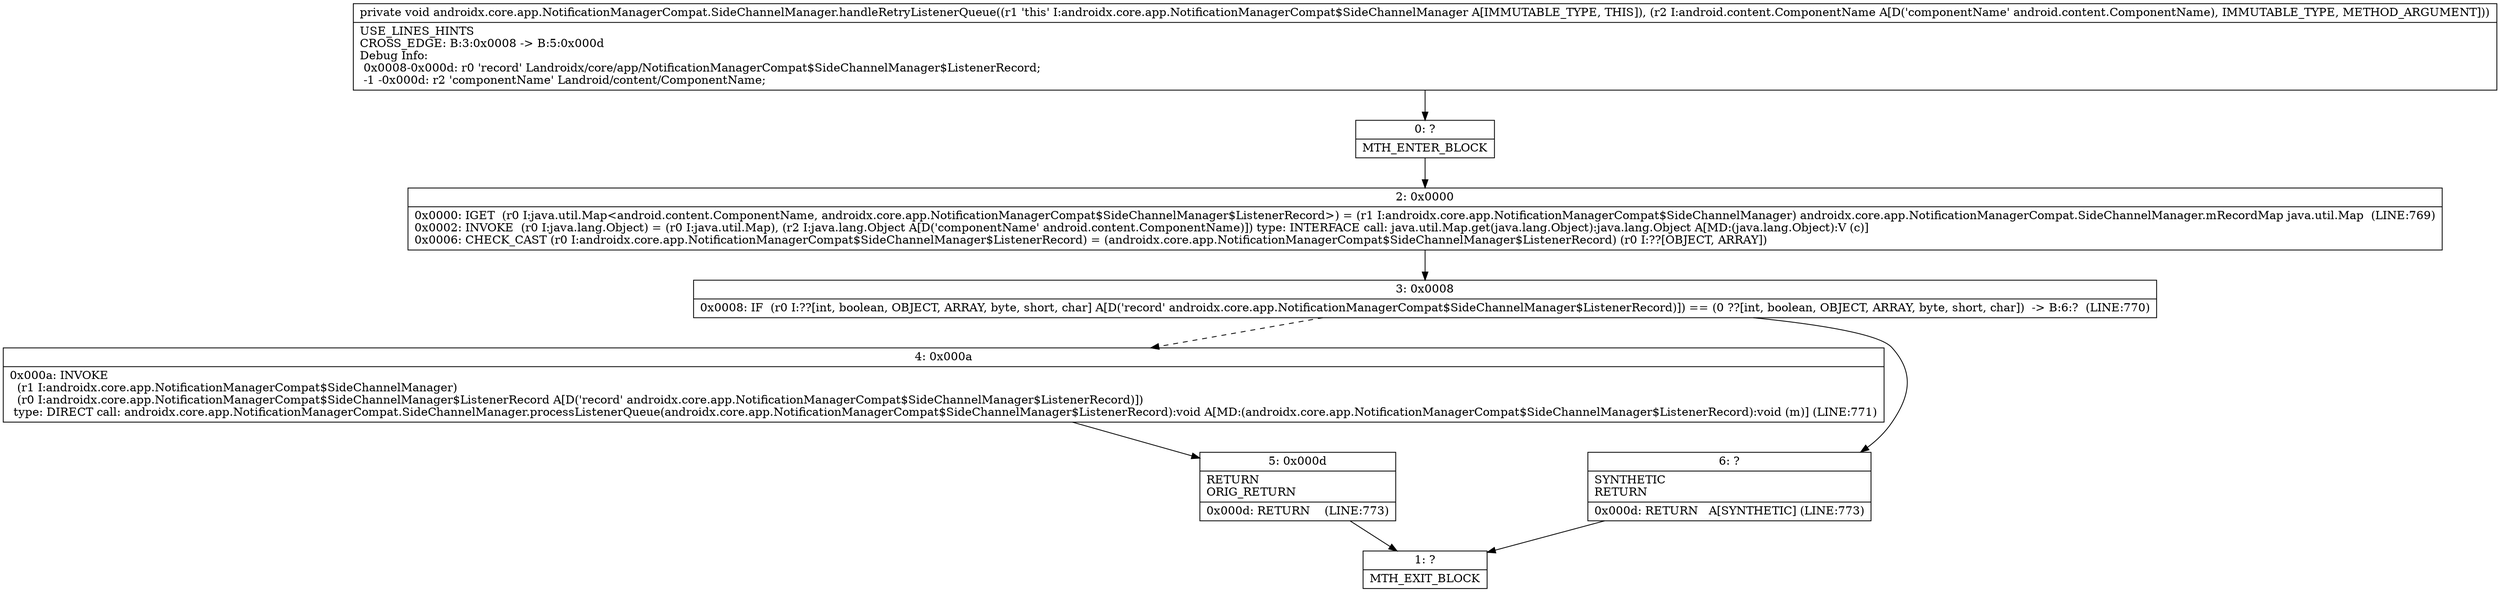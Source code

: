 digraph "CFG forandroidx.core.app.NotificationManagerCompat.SideChannelManager.handleRetryListenerQueue(Landroid\/content\/ComponentName;)V" {
Node_0 [shape=record,label="{0\:\ ?|MTH_ENTER_BLOCK\l}"];
Node_2 [shape=record,label="{2\:\ 0x0000|0x0000: IGET  (r0 I:java.util.Map\<android.content.ComponentName, androidx.core.app.NotificationManagerCompat$SideChannelManager$ListenerRecord\>) = (r1 I:androidx.core.app.NotificationManagerCompat$SideChannelManager) androidx.core.app.NotificationManagerCompat.SideChannelManager.mRecordMap java.util.Map  (LINE:769)\l0x0002: INVOKE  (r0 I:java.lang.Object) = (r0 I:java.util.Map), (r2 I:java.lang.Object A[D('componentName' android.content.ComponentName)]) type: INTERFACE call: java.util.Map.get(java.lang.Object):java.lang.Object A[MD:(java.lang.Object):V (c)]\l0x0006: CHECK_CAST (r0 I:androidx.core.app.NotificationManagerCompat$SideChannelManager$ListenerRecord) = (androidx.core.app.NotificationManagerCompat$SideChannelManager$ListenerRecord) (r0 I:??[OBJECT, ARRAY]) \l}"];
Node_3 [shape=record,label="{3\:\ 0x0008|0x0008: IF  (r0 I:??[int, boolean, OBJECT, ARRAY, byte, short, char] A[D('record' androidx.core.app.NotificationManagerCompat$SideChannelManager$ListenerRecord)]) == (0 ??[int, boolean, OBJECT, ARRAY, byte, short, char])  \-\> B:6:?  (LINE:770)\l}"];
Node_4 [shape=record,label="{4\:\ 0x000a|0x000a: INVOKE  \l  (r1 I:androidx.core.app.NotificationManagerCompat$SideChannelManager)\l  (r0 I:androidx.core.app.NotificationManagerCompat$SideChannelManager$ListenerRecord A[D('record' androidx.core.app.NotificationManagerCompat$SideChannelManager$ListenerRecord)])\l type: DIRECT call: androidx.core.app.NotificationManagerCompat.SideChannelManager.processListenerQueue(androidx.core.app.NotificationManagerCompat$SideChannelManager$ListenerRecord):void A[MD:(androidx.core.app.NotificationManagerCompat$SideChannelManager$ListenerRecord):void (m)] (LINE:771)\l}"];
Node_5 [shape=record,label="{5\:\ 0x000d|RETURN\lORIG_RETURN\l|0x000d: RETURN    (LINE:773)\l}"];
Node_1 [shape=record,label="{1\:\ ?|MTH_EXIT_BLOCK\l}"];
Node_6 [shape=record,label="{6\:\ ?|SYNTHETIC\lRETURN\l|0x000d: RETURN   A[SYNTHETIC] (LINE:773)\l}"];
MethodNode[shape=record,label="{private void androidx.core.app.NotificationManagerCompat.SideChannelManager.handleRetryListenerQueue((r1 'this' I:androidx.core.app.NotificationManagerCompat$SideChannelManager A[IMMUTABLE_TYPE, THIS]), (r2 I:android.content.ComponentName A[D('componentName' android.content.ComponentName), IMMUTABLE_TYPE, METHOD_ARGUMENT]))  | USE_LINES_HINTS\lCROSS_EDGE: B:3:0x0008 \-\> B:5:0x000d\lDebug Info:\l  0x0008\-0x000d: r0 'record' Landroidx\/core\/app\/NotificationManagerCompat$SideChannelManager$ListenerRecord;\l  \-1 \-0x000d: r2 'componentName' Landroid\/content\/ComponentName;\l}"];
MethodNode -> Node_0;Node_0 -> Node_2;
Node_2 -> Node_3;
Node_3 -> Node_4[style=dashed];
Node_3 -> Node_6;
Node_4 -> Node_5;
Node_5 -> Node_1;
Node_6 -> Node_1;
}


